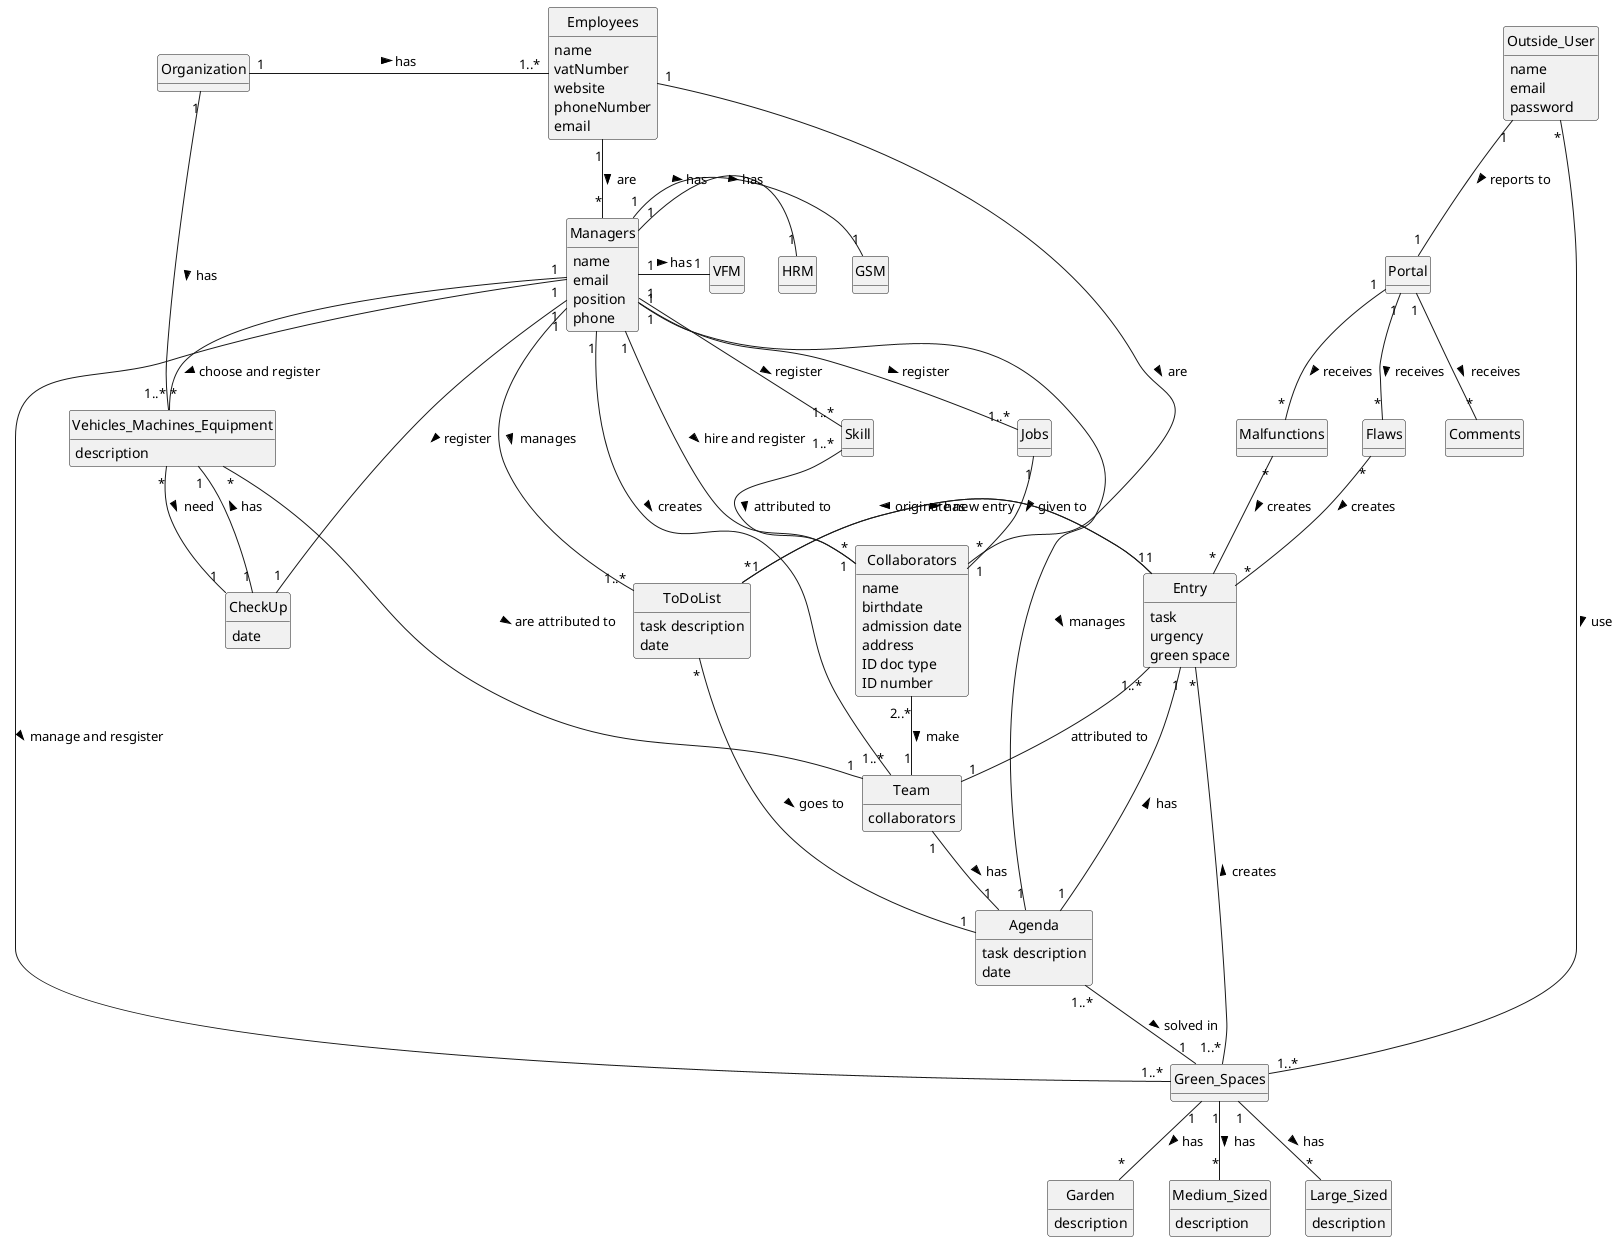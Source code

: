 @startuml
skinparam monochrome true
skinparam packageStyle rectangle
skinparam shadowing false
'skinparam linetype ortho
'left to right direction
skinparam classAttributeIconSize 2
hide circle
hide methods

class Entry {
    task
    urgency
    green space
}
class Outside_User{
    name
    email
    password
}
class Portal{}
class Malfunctions{}
class Flaws{}
class Comments{}
class Agenda{
    task description
    date
}
class Garden{
    description
}
class Medium_Sized{
    description
}
class Large_Sized{
    description
}
class Vehicles_Machines_Equipment{
    description
}
class VFM{}
class HRM{}
class GSM{}
class Green_Spaces{

}
class Team{
    collaborators
}

class Collaborators{
    name
    birthdate
    admission date
    address
    contact info (mobile and email)
    ID doc type
    ID number
}
class Employees {
    name
    vatNumber
    website
    phoneNumber
    email
}

class ToDoList {
    task description
    date
}

class Managers {
    name
    email
    position
    phone
}
class Organization{}
class CheckUp{
    date
}
class Skill{}
class Jobs{}

Organization "1" - "1..*" Employees : has >
Organization "1"- "1..*"Vehicles_Machines_Equipment: has >
Employees "1" -- "*" Collaborators: are >
Employees "1" -- "*" Managers : are >
Managers "1" -right- "1"GSM: has >
Managers "1" -right- "1"HRM: has >
Managers "1" -right- "1"VFM: has >
Managers "1" -- "1..*"Team: creates >
Managers "1"-- "1..*"Green_Spaces: manage and resgister >
Managers "1" -- "*"Collaborators: hire and register >
Managers "1"-- "*"Vehicles_Machines_Equipment: choose and register >
Managers "1" -- "1..*" Skill: register >
Managers "1" -- "1..*" Jobs: register >
Managers "1" -- "1" Agenda: manages >
Managers "1" -- "1..*" ToDoList: manages >
Skill "1..*" -- "1"Collaborators: attributed to >
Jobs "1" -- "1"Collaborators: given to >
Vehicles_Machines_Equipment "*" -- "1"Team: are attributed to >
Vehicles_Machines_Equipment "*" -- "1" CheckUp: need >
Entry "1" -left- "*"ToDoList: originate new entry >
Entry "1..*" -- "1" Team : attributed to
Green_Spaces"1" -- "*" Garden: has >
Green_Spaces "1" -- "*" Medium_Sized: has >
Green_Spaces "1" -- "*" Large_Sized: has >
Green_Spaces "1..*" -left- "*" Entry : creates >
Collaborators "2..*"-- "1"Team : make >
Team "1" -- "1" Agenda : has >
ToDoList "1" -- "1" Entry : has >
Agenda "1" -- "1" Entry : has >
Agenda "1..*"-- "1" Green_Spaces: solved in >
ToDoList "*" -- "1"Agenda : goes to >
Portal "1" -- "*"Malfunctions: receives >
Portal "1" -- "*"Flaws: receives >
Portal "1" -- "*"Comments: receives >
Outside_User "1" -- "1" Portal : reports to >
Outside_User "*" -- "1..*"Green_Spaces: use >
Malfunctions "*"-- "*" Entry: creates >
Flaws "*" -- "*" Entry : creates >
Managers "1" -- "1" CheckUp: register >
CheckUp "1" -- "1" Vehicles_Machines_Equipment: has >

@enduml